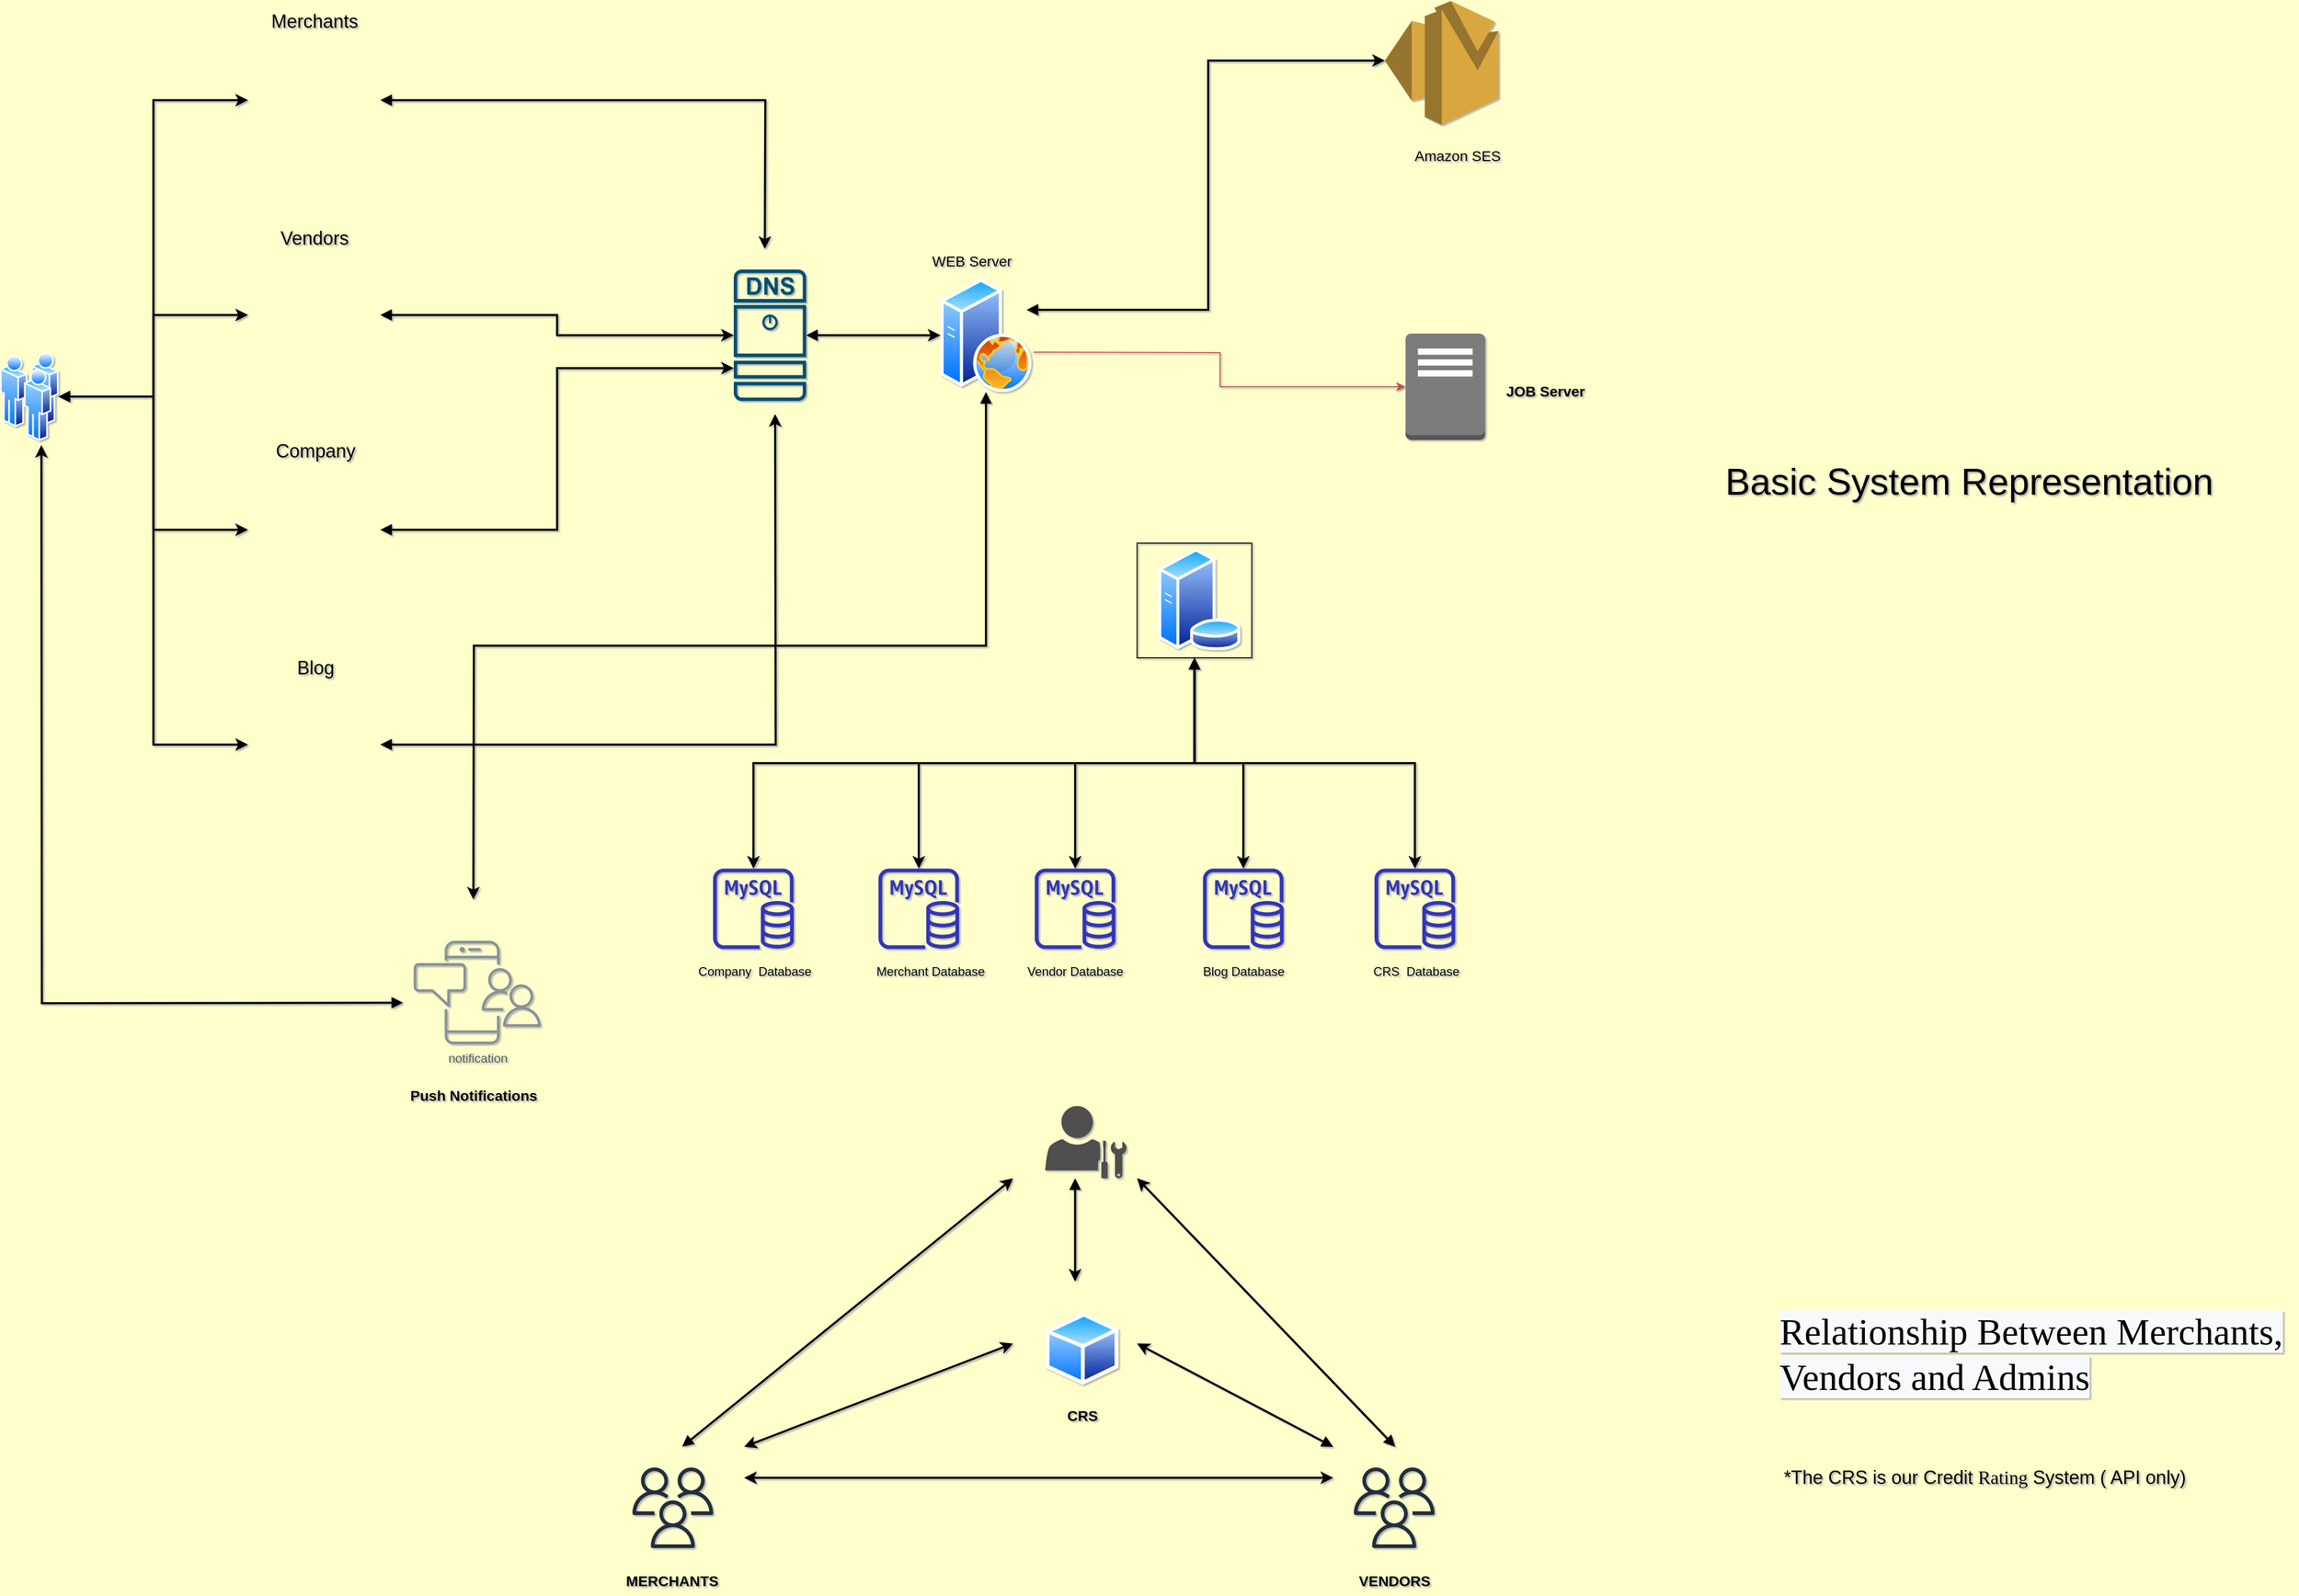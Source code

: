 <mxfile version="13.9.2" type="github">
  <diagram id="Dn0wOxLBmENqeKxKqZvE" name="Page-1">
    <mxGraphModel dx="5614" dy="3321" grid="1" gridSize="10" guides="1" tooltips="1" connect="1" arrows="1" fold="1" page="1" pageScale="1" pageWidth="1169" pageHeight="827" background="#FFFFCC" math="0" shadow="1">
      <root>
        <mxCell id="0" />
        <mxCell id="1" parent="0" />
        <mxCell id="qlD0LoYhwNg6V2h-bIXt-2" style="edgeStyle=orthogonalEdgeStyle;rounded=0;orthogonalLoop=1;jettySize=auto;html=1;exitX=1;exitY=0.5;exitDx=0;exitDy=0;fillColor=#f8cecc;strokeColor=#b85450;" parent="1" target="qlD0LoYhwNg6V2h-bIXt-101" edge="1">
          <mxGeometry relative="1" as="geometry">
            <mxPoint x="1020" y="380" as="sourcePoint" />
            <mxPoint x="1350" y="350" as="targetPoint" />
          </mxGeometry>
        </mxCell>
        <mxCell id="qlD0LoYhwNg6V2h-bIXt-40" style="rounded=0;orthogonalLoop=1;jettySize=auto;html=1;exitX=1;exitY=0.5;exitDx=0;exitDy=0;startArrow=block;startFill=1;strokeWidth=2;" parent="1" edge="1">
          <mxGeometry relative="1" as="geometry">
            <mxPoint x="1020" y="380" as="targetPoint" />
            <mxPoint x="1020" y="380" as="sourcePoint" />
          </mxGeometry>
        </mxCell>
        <mxCell id="qlD0LoYhwNg6V2h-bIXt-85" style="edgeStyle=orthogonalEdgeStyle;rounded=0;orthogonalLoop=1;jettySize=auto;html=1;entryX=1;entryY=0;entryDx=0;entryDy=0;startArrow=block;startFill=1;strokeWidth=2;exitX=0.5;exitY=1;exitDx=0;exitDy=0;" parent="1" source="qlD0LoYhwNg6V2h-bIXt-99" edge="1">
          <mxGeometry relative="1" as="geometry">
            <mxPoint x="920" y="510" as="sourcePoint" />
            <mxPoint x="478" y="910" as="targetPoint" />
          </mxGeometry>
        </mxCell>
        <mxCell id="Uhuhm2NpRg7gFNqSgzds-175" value="&lt;font style=&quot;font-size: 36px&quot;&gt;Basic System Representation&lt;/font&gt;" style="text;html=1;align=center;verticalAlign=middle;resizable=0;points=[];autosize=1;" parent="1" vertex="1">
          <mxGeometry x="1680" y="490" width="490" height="30" as="geometry" />
        </mxCell>
        <mxCell id="qlD0LoYhwNg6V2h-bIXt-30" style="edgeStyle=none;rounded=0;orthogonalLoop=1;jettySize=auto;html=1;exitX=0.5;exitY=0;exitDx=0;exitDy=0;entryX=0;entryY=1;entryDx=0;entryDy=0;startArrow=block;startFill=1;strokeWidth=2;" parent="1" edge="1">
          <mxGeometry relative="1" as="geometry">
            <mxPoint x="680" y="1440" as="sourcePoint" />
            <mxPoint x="1000.25" y="1180" as="targetPoint" />
          </mxGeometry>
        </mxCell>
        <mxCell id="qlD0LoYhwNg6V2h-bIXt-31" style="edgeStyle=none;rounded=0;orthogonalLoop=1;jettySize=auto;html=1;exitX=0.5;exitY=0;exitDx=0;exitDy=0;entryX=1;entryY=1;entryDx=0;entryDy=0;startArrow=block;startFill=1;strokeWidth=2;" parent="1" edge="1">
          <mxGeometry relative="1" as="geometry">
            <mxPoint x="1370" y="1440" as="sourcePoint" />
            <mxPoint x="1120.25" y="1180" as="targetPoint" />
          </mxGeometry>
        </mxCell>
        <mxCell id="qlD0LoYhwNg6V2h-bIXt-25" value="" style="endArrow=classic;startArrow=classic;html=1;strokeWidth=2;entryX=0;entryY=1;entryDx=0;entryDy=0;exitX=1;exitY=0;exitDx=0;exitDy=0;" parent="1" edge="1">
          <mxGeometry width="50" height="50" relative="1" as="geometry">
            <mxPoint x="740" y="1440" as="sourcePoint" />
            <mxPoint x="1000.25" y="1340" as="targetPoint" />
          </mxGeometry>
        </mxCell>
        <mxCell id="qlD0LoYhwNg6V2h-bIXt-26" value="" style="endArrow=classic;html=1;strokeWidth=2;elbow=vertical;entryX=1;entryY=1;entryDx=0;entryDy=0;startArrow=block;startFill=1;exitX=0;exitY=0;exitDx=0;exitDy=0;" parent="1" edge="1">
          <mxGeometry width="50" height="50" relative="1" as="geometry">
            <mxPoint x="1310" y="1440" as="sourcePoint" />
            <mxPoint x="1120.25" y="1340" as="targetPoint" />
            <Array as="points" />
          </mxGeometry>
        </mxCell>
        <mxCell id="qlD0LoYhwNg6V2h-bIXt-27" value="" style="endArrow=classic;startArrow=classic;html=1;strokeWidth=2;entryX=0;entryY=0.5;entryDx=0;entryDy=0;exitX=1;exitY=0.5;exitDx=0;exitDy=0;" parent="1" edge="1">
          <mxGeometry width="50" height="50" relative="1" as="geometry">
            <mxPoint x="740" y="1470" as="sourcePoint" />
            <mxPoint x="1310" y="1470" as="targetPoint" />
          </mxGeometry>
        </mxCell>
        <mxCell id="qlD0LoYhwNg6V2h-bIXt-29" style="edgeStyle=none;rounded=0;orthogonalLoop=1;jettySize=auto;html=1;exitX=0.5;exitY=1;exitDx=0;exitDy=0;entryX=0.5;entryY=0;entryDx=0;entryDy=0;startArrow=block;startFill=1;strokeWidth=2;" parent="1" edge="1">
          <mxGeometry relative="1" as="geometry">
            <mxPoint x="1060.25" y="1180" as="sourcePoint" />
            <mxPoint x="1060.25" y="1280" as="targetPoint" />
          </mxGeometry>
        </mxCell>
        <mxCell id="qlD0LoYhwNg6V2h-bIXt-32" value="&lt;span style=&quot;color: rgb(0 , 0 , 0) ; font-size: 36px ; font-style: normal ; font-weight: 400 ; letter-spacing: normal ; text-align: center ; text-indent: 0px ; text-transform: none ; word-spacing: 0px ; background-color: rgb(248 , 249 , 250) ; display: inline ; float: none&quot;&gt;&lt;font face=&quot;Verdana&quot;&gt;Relationship Between Merchants, Vendors and Admins&lt;/font&gt;&lt;/span&gt;" style="text;whiteSpace=wrap;html=1;" parent="1" vertex="1">
          <mxGeometry x="1740" y="1300" width="500" height="40" as="geometry" />
        </mxCell>
        <mxCell id="qlD0LoYhwNg6V2h-bIXt-33" value="&lt;font style=&quot;font-size: 18px&quot;&gt;*The CRS is our Credit &lt;font face=&quot;Times New Roman&quot;&gt;Rating&lt;/font&gt; System ( API only)&lt;/font&gt;" style="text;html=1;align=center;verticalAlign=middle;resizable=0;points=[];autosize=1;" parent="1" vertex="1">
          <mxGeometry x="1740" y="1460" width="400" height="20" as="geometry" />
        </mxCell>
        <mxCell id="qlD0LoYhwNg6V2h-bIXt-59" value="&lt;span style=&quot;font-family: &amp;#34;helvetica&amp;#34;&quot;&gt;Company&amp;nbsp;&lt;/span&gt;&lt;span style=&quot;font-family: &amp;#34;helvetica&amp;#34;&quot;&gt;&amp;nbsp;Database&lt;/span&gt;" style="text;html=1;align=center;verticalAlign=middle;resizable=0;points=[];autosize=1;" parent="1" vertex="1">
          <mxGeometry x="690" y="970" width="120" height="20" as="geometry" />
        </mxCell>
        <mxCell id="qlD0LoYhwNg6V2h-bIXt-69" value="" style="outlineConnect=0;fontColor=#232F3E;gradientColor=none;fillColor=#3334B9;strokeColor=none;dashed=0;verticalLabelPosition=bottom;verticalAlign=top;align=center;html=1;fontSize=12;fontStyle=0;aspect=fixed;pointerEvents=1;shape=mxgraph.aws4.rds_mysql_instance;" parent="1" vertex="1">
          <mxGeometry x="870" y="880" width="78" height="78" as="geometry" />
        </mxCell>
        <mxCell id="qlD0LoYhwNg6V2h-bIXt-70" value="&lt;span style=&quot;font-family: &amp;#34;helvetica&amp;#34;&quot;&gt;Merchant Database&lt;/span&gt;" style="text;html=1;align=center;verticalAlign=middle;resizable=0;points=[];autosize=1;" parent="1" vertex="1">
          <mxGeometry x="860" y="970" width="120" height="20" as="geometry" />
        </mxCell>
        <mxCell id="qlD0LoYhwNg6V2h-bIXt-72" value="" style="outlineConnect=0;fontColor=#232F3E;gradientColor=none;fillColor=#3334B9;strokeColor=none;dashed=0;verticalLabelPosition=bottom;verticalAlign=top;align=center;html=1;fontSize=12;fontStyle=0;aspect=fixed;pointerEvents=1;shape=mxgraph.aws4.rds_mysql_instance;" parent="1" vertex="1">
          <mxGeometry x="1021.25" y="880" width="78" height="78" as="geometry" />
        </mxCell>
        <mxCell id="qlD0LoYhwNg6V2h-bIXt-73" value="&lt;span style=&quot;font-family: &amp;#34;helvetica&amp;#34;&quot;&gt;Vendor Database&lt;/span&gt;" style="text;html=1;align=center;verticalAlign=middle;resizable=0;points=[];autosize=1;" parent="1" vertex="1">
          <mxGeometry x="1005.25" y="970" width="110" height="20" as="geometry" />
        </mxCell>
        <mxCell id="qlD0LoYhwNg6V2h-bIXt-74" value="" style="outlineConnect=0;fontColor=#232F3E;gradientColor=none;fillColor=#3334B9;strokeColor=none;dashed=0;verticalLabelPosition=bottom;verticalAlign=top;align=center;html=1;fontSize=12;fontStyle=0;aspect=fixed;pointerEvents=1;shape=mxgraph.aws4.rds_mysql_instance;" parent="1" vertex="1">
          <mxGeometry x="1184" y="880" width="78" height="78" as="geometry" />
        </mxCell>
        <mxCell id="qlD0LoYhwNg6V2h-bIXt-75" value="&lt;span style=&quot;font-family: &amp;#34;helvetica&amp;#34;&quot;&gt;Blog Database&lt;/span&gt;" style="text;html=1;align=center;verticalAlign=middle;resizable=0;points=[];autosize=1;" parent="1" vertex="1">
          <mxGeometry x="1178" y="970" width="90" height="20" as="geometry" />
        </mxCell>
        <mxCell id="qlD0LoYhwNg6V2h-bIXt-76" value="" style="outlineConnect=0;fontColor=#232F3E;gradientColor=none;fillColor=#3334B9;strokeColor=none;dashed=0;verticalLabelPosition=bottom;verticalAlign=top;align=center;html=1;fontSize=12;fontStyle=0;aspect=fixed;pointerEvents=1;shape=mxgraph.aws4.rds_mysql_instance;" parent="1" vertex="1">
          <mxGeometry x="1350" y="880" width="78" height="78" as="geometry" />
        </mxCell>
        <mxCell id="qlD0LoYhwNg6V2h-bIXt-77" value="&lt;span style=&quot;font-family: &amp;#34;helvetica&amp;#34;&quot;&gt;CRS&amp;nbsp;&lt;/span&gt;&lt;span style=&quot;font-family: &amp;#34;helvetica&amp;#34;&quot;&gt;&amp;nbsp;Database&lt;/span&gt;" style="text;html=1;align=center;verticalAlign=middle;resizable=0;points=[];autosize=1;" parent="1" vertex="1">
          <mxGeometry x="1340" y="970" width="100" height="20" as="geometry" />
        </mxCell>
        <mxCell id="qlD0LoYhwNg6V2h-bIXt-78" value="" style="outlineConnect=0;fontColor=#232F3E;gradientColor=none;fillColor=#3334B9;strokeColor=none;dashed=0;verticalLabelPosition=bottom;verticalAlign=top;align=center;html=1;fontSize=12;fontStyle=0;aspect=fixed;pointerEvents=1;shape=mxgraph.aws4.rds_mysql_instance;" parent="1" vertex="1">
          <mxGeometry x="710" y="880" width="78" height="78" as="geometry" />
        </mxCell>
        <mxCell id="qlD0LoYhwNg6V2h-bIXt-80" value="" style="outlineConnect=0;dashed=0;verticalLabelPosition=bottom;verticalAlign=top;align=center;html=1;shape=mxgraph.aws3.ses;fillColor=#D9A741;gradientColor=none;" parent="1" vertex="1">
          <mxGeometry x="1360" y="40" width="110" height="120" as="geometry" />
        </mxCell>
        <mxCell id="qlD0LoYhwNg6V2h-bIXt-81" value="&lt;font style=&quot;font-size: 14px&quot;&gt;Amazon SES&lt;/font&gt;" style="text;html=1;align=center;verticalAlign=middle;resizable=0;points=[];autosize=1;" parent="1" vertex="1">
          <mxGeometry x="1380" y="180" width="100" height="20" as="geometry" />
        </mxCell>
        <mxCell id="qlD0LoYhwNg6V2h-bIXt-93" style="edgeStyle=orthogonalEdgeStyle;rounded=0;orthogonalLoop=1;jettySize=auto;html=1;startArrow=block;startFill=1;strokeWidth=2;" parent="1" edge="1">
          <mxGeometry relative="1" as="geometry">
            <mxPoint x="60" y="470" as="targetPoint" />
            <mxPoint x="410" y="1010" as="sourcePoint" />
          </mxGeometry>
        </mxCell>
        <mxCell id="qlD0LoYhwNg6V2h-bIXt-84" value="&lt;span&gt;&lt;font style=&quot;font-size: 14px&quot;&gt;&lt;b&gt;Push Notifications&lt;/b&gt;&lt;/font&gt;&lt;/span&gt;" style="text;html=1;align=center;verticalAlign=middle;resizable=0;points=[];autosize=1;" parent="1" vertex="1">
          <mxGeometry x="408.46" y="1090" width="140" height="20" as="geometry" />
        </mxCell>
        <mxCell id="qlD0LoYhwNg6V2h-bIXt-123" style="edgeStyle=orthogonalEdgeStyle;rounded=0;orthogonalLoop=1;jettySize=auto;html=1;exitX=1;exitY=0.5;exitDx=0;exitDy=0;entryX=0;entryY=0.5;entryDx=0;entryDy=0;startArrow=block;startFill=1;strokeWidth=2;" parent="1" source="qlD0LoYhwNg6V2h-bIXt-91" target="qlD0LoYhwNg6V2h-bIXt-110" edge="1">
          <mxGeometry relative="1" as="geometry" />
        </mxCell>
        <mxCell id="qlD0LoYhwNg6V2h-bIXt-124" style="edgeStyle=orthogonalEdgeStyle;rounded=0;orthogonalLoop=1;jettySize=auto;html=1;exitX=1;exitY=0.5;exitDx=0;exitDy=0;entryX=0;entryY=0.5;entryDx=0;entryDy=0;startArrow=block;startFill=1;strokeWidth=2;" parent="1" source="qlD0LoYhwNg6V2h-bIXt-91" target="qlD0LoYhwNg6V2h-bIXt-108" edge="1">
          <mxGeometry relative="1" as="geometry" />
        </mxCell>
        <mxCell id="qlD0LoYhwNg6V2h-bIXt-125" style="edgeStyle=orthogonalEdgeStyle;rounded=0;orthogonalLoop=1;jettySize=auto;html=1;exitX=1;exitY=0.5;exitDx=0;exitDy=0;entryX=0;entryY=0.5;entryDx=0;entryDy=0;startArrow=block;startFill=1;strokeWidth=2;" parent="1" source="qlD0LoYhwNg6V2h-bIXt-91" target="qlD0LoYhwNg6V2h-bIXt-112" edge="1">
          <mxGeometry relative="1" as="geometry" />
        </mxCell>
        <mxCell id="qlD0LoYhwNg6V2h-bIXt-126" style="edgeStyle=orthogonalEdgeStyle;rounded=0;orthogonalLoop=1;jettySize=auto;html=1;exitX=1;exitY=0.5;exitDx=0;exitDy=0;entryX=0;entryY=0.5;entryDx=0;entryDy=0;startArrow=block;startFill=1;strokeWidth=2;" parent="1" source="qlD0LoYhwNg6V2h-bIXt-91" target="qlD0LoYhwNg6V2h-bIXt-115" edge="1">
          <mxGeometry relative="1" as="geometry" />
        </mxCell>
        <mxCell id="qlD0LoYhwNg6V2h-bIXt-91" value="" style="aspect=fixed;perimeter=ellipsePerimeter;html=1;align=center;shadow=0;dashed=0;spacingTop=3;image;image=img/lib/active_directory/users.svg;" parent="1" vertex="1">
          <mxGeometry x="20" y="380" width="56.76" height="86" as="geometry" />
        </mxCell>
        <mxCell id="qlD0LoYhwNg6V2h-bIXt-135" style="edgeStyle=orthogonalEdgeStyle;rounded=0;orthogonalLoop=1;jettySize=auto;html=1;exitX=1;exitY=0.5;exitDx=0;exitDy=0;exitPerimeter=0;entryX=0;entryY=0.5;entryDx=0;entryDy=0;startArrow=block;startFill=1;strokeWidth=2;" parent="1" source="qlD0LoYhwNg6V2h-bIXt-94" target="qlD0LoYhwNg6V2h-bIXt-99" edge="1">
          <mxGeometry relative="1" as="geometry" />
        </mxCell>
        <mxCell id="qlD0LoYhwNg6V2h-bIXt-94" value="" style="points=[[0.015,0.015,0],[0.985,0.015,0],[0.985,0.985,0],[0.015,0.985,0],[0.25,0,0],[0.5,0,0],[0.75,0,0],[1,0.25,0],[1,0.5,0],[1,0.75,0],[0.75,1,0],[0.5,1,0],[0.25,1,0],[0,0.75,0],[0,0.5,0],[0,0.25,0]];verticalLabelPosition=bottom;html=1;verticalAlign=top;aspect=fixed;align=center;pointerEvents=1;shape=mxgraph.cisco19.dns_server;fillColor=#005073;strokeColor=none;" parent="1" vertex="1">
          <mxGeometry x="730" y="300" width="70" height="127.27" as="geometry" />
        </mxCell>
        <mxCell id="qlD0LoYhwNg6V2h-bIXt-138" style="edgeStyle=orthogonalEdgeStyle;rounded=0;orthogonalLoop=1;jettySize=auto;html=1;exitX=1;exitY=0.25;exitDx=0;exitDy=0;entryX=0;entryY=0.48;entryDx=0;entryDy=0;entryPerimeter=0;startArrow=block;startFill=1;strokeWidth=2;" parent="1" source="qlD0LoYhwNg6V2h-bIXt-99" target="qlD0LoYhwNg6V2h-bIXt-80" edge="1">
          <mxGeometry relative="1" as="geometry" />
        </mxCell>
        <mxCell id="qlD0LoYhwNg6V2h-bIXt-99" value="" style="aspect=fixed;perimeter=ellipsePerimeter;html=1;align=center;shadow=0;dashed=0;spacingTop=3;image;image=img/lib/active_directory/web_server.svg;" parent="1" vertex="1">
          <mxGeometry x="930" y="308.64" width="88" height="110" as="geometry" />
        </mxCell>
        <mxCell id="qlD0LoYhwNg6V2h-bIXt-100" value="&lt;font style=&quot;font-size: 14px&quot;&gt;WEB Server&lt;br&gt;&lt;br&gt;&lt;/font&gt;" style="text;html=1;align=center;verticalAlign=middle;resizable=0;points=[];autosize=1;" parent="1" vertex="1">
          <mxGeometry x="915.25" y="280" width="90" height="40" as="geometry" />
        </mxCell>
        <mxCell id="qlD0LoYhwNg6V2h-bIXt-101" value="" style="outlineConnect=0;dashed=0;verticalLabelPosition=bottom;verticalAlign=top;align=center;html=1;shape=mxgraph.aws3.traditional_server;fillColor=#7D7C7C;gradientColor=none;" parent="1" vertex="1">
          <mxGeometry x="1380" y="362" width="77" height="103" as="geometry" />
        </mxCell>
        <mxCell id="qlD0LoYhwNg6V2h-bIXt-102" value="&lt;font style=&quot;font-size: 14px&quot;&gt;&lt;b&gt;JOB Server&lt;/b&gt;&lt;/font&gt;" style="text;html=1;align=center;verticalAlign=middle;resizable=0;points=[];autosize=1;" parent="1" vertex="1">
          <mxGeometry x="1470" y="408" width="90" height="20" as="geometry" />
        </mxCell>
        <mxCell id="qlD0LoYhwNg6V2h-bIXt-133" style="edgeStyle=orthogonalEdgeStyle;rounded=0;orthogonalLoop=1;jettySize=auto;html=1;exitX=1;exitY=0.5;exitDx=0;exitDy=0;startArrow=block;startFill=1;strokeWidth=2;" parent="1" source="qlD0LoYhwNg6V2h-bIXt-108" edge="1">
          <mxGeometry relative="1" as="geometry">
            <mxPoint x="760" y="280" as="targetPoint" />
          </mxGeometry>
        </mxCell>
        <mxCell id="qlD0LoYhwNg6V2h-bIXt-108" value="" style="shape=image;html=1;verticalAlign=top;verticalLabelPosition=bottom;labelBackgroundColor=#ffffff;imageAspect=0;aspect=fixed;image=https://cdn0.iconfinder.com/data/icons/simpline-mix/64/simpline_47-128.png" parent="1" vertex="1">
          <mxGeometry x="260" y="72" width="128" height="128" as="geometry" />
        </mxCell>
        <mxCell id="qlD0LoYhwNg6V2h-bIXt-109" value="&lt;font style=&quot;font-size: 18px&quot;&gt;Merchants&lt;/font&gt;" style="text;html=1;align=center;verticalAlign=middle;resizable=0;points=[];autosize=1;" parent="1" vertex="1">
          <mxGeometry x="274" y="50" width="100" height="20" as="geometry" />
        </mxCell>
        <mxCell id="qlD0LoYhwNg6V2h-bIXt-128" style="edgeStyle=orthogonalEdgeStyle;rounded=0;orthogonalLoop=1;jettySize=auto;html=1;exitX=1;exitY=0.5;exitDx=0;exitDy=0;startArrow=block;startFill=1;strokeWidth=2;entryX=0;entryY=0.5;entryDx=0;entryDy=0;entryPerimeter=0;" parent="1" source="qlD0LoYhwNg6V2h-bIXt-110" target="qlD0LoYhwNg6V2h-bIXt-94" edge="1">
          <mxGeometry relative="1" as="geometry">
            <mxPoint x="710" y="364" as="targetPoint" />
          </mxGeometry>
        </mxCell>
        <mxCell id="qlD0LoYhwNg6V2h-bIXt-110" value="" style="shape=image;html=1;verticalAlign=top;verticalLabelPosition=bottom;labelBackgroundColor=#ffffff;imageAspect=0;aspect=fixed;image=https://cdn0.iconfinder.com/data/icons/simpline-mix/64/simpline_47-128.png" parent="1" vertex="1">
          <mxGeometry x="260" y="280" width="128" height="128" as="geometry" />
        </mxCell>
        <mxCell id="qlD0LoYhwNg6V2h-bIXt-129" style="edgeStyle=orthogonalEdgeStyle;rounded=0;orthogonalLoop=1;jettySize=auto;html=1;exitX=1;exitY=0.5;exitDx=0;exitDy=0;entryX=0;entryY=0.75;entryDx=0;entryDy=0;entryPerimeter=0;startArrow=block;startFill=1;strokeWidth=2;" parent="1" source="qlD0LoYhwNg6V2h-bIXt-112" target="qlD0LoYhwNg6V2h-bIXt-94" edge="1">
          <mxGeometry relative="1" as="geometry" />
        </mxCell>
        <mxCell id="qlD0LoYhwNg6V2h-bIXt-112" value="" style="shape=image;html=1;verticalAlign=top;verticalLabelPosition=bottom;labelBackgroundColor=#ffffff;imageAspect=0;aspect=fixed;image=https://cdn0.iconfinder.com/data/icons/simpline-mix/64/simpline_47-128.png" parent="1" vertex="1">
          <mxGeometry x="260" y="488" width="128" height="128" as="geometry" />
        </mxCell>
        <mxCell id="qlD0LoYhwNg6V2h-bIXt-130" style="edgeStyle=orthogonalEdgeStyle;rounded=0;orthogonalLoop=1;jettySize=auto;html=1;exitX=1;exitY=0.5;exitDx=0;exitDy=0;startArrow=block;startFill=1;strokeWidth=2;" parent="1" source="qlD0LoYhwNg6V2h-bIXt-115" edge="1">
          <mxGeometry relative="1" as="geometry">
            <mxPoint x="770" y="440" as="targetPoint" />
          </mxGeometry>
        </mxCell>
        <mxCell id="qlD0LoYhwNg6V2h-bIXt-115" value="" style="shape=image;html=1;verticalAlign=top;verticalLabelPosition=bottom;labelBackgroundColor=#ffffff;imageAspect=0;aspect=fixed;image=https://cdn0.iconfinder.com/data/icons/simpline-mix/64/simpline_47-128.png" parent="1" vertex="1">
          <mxGeometry x="260" y="696" width="128" height="128" as="geometry" />
        </mxCell>
        <mxCell id="qlD0LoYhwNg6V2h-bIXt-117" value="&lt;span style=&quot;font-size: 18px&quot;&gt;Vendors&lt;br&gt;&lt;/span&gt;" style="text;html=1;align=center;verticalAlign=middle;resizable=0;points=[];autosize=1;" parent="1" vertex="1">
          <mxGeometry x="284" y="260" width="80" height="20" as="geometry" />
        </mxCell>
        <mxCell id="qlD0LoYhwNg6V2h-bIXt-120" value="&lt;span style=&quot;font-size: 18px&quot;&gt;Company&lt;br&gt;&lt;/span&gt;" style="text;html=1;align=center;verticalAlign=middle;resizable=0;points=[];autosize=1;" parent="1" vertex="1">
          <mxGeometry x="280" y="466" width="90" height="20" as="geometry" />
        </mxCell>
        <mxCell id="qlD0LoYhwNg6V2h-bIXt-121" value="&lt;span style=&quot;font-size: 18px&quot;&gt;Blog&lt;br&gt;&lt;/span&gt;" style="text;html=1;align=center;verticalAlign=middle;resizable=0;points=[];autosize=1;" parent="1" vertex="1">
          <mxGeometry x="300" y="676" width="50" height="20" as="geometry" />
        </mxCell>
        <mxCell id="qlD0LoYhwNg6V2h-bIXt-137" value="" style="aspect=fixed;perimeter=ellipsePerimeter;html=1;align=center;shadow=0;dashed=0;spacingTop=3;image;image=img/lib/active_directory/database_server.svg;" parent="1" vertex="1">
          <mxGeometry x="1140" y="570" width="80.85" height="98.6" as="geometry" />
        </mxCell>
        <mxCell id="qlD0LoYhwNg6V2h-bIXt-144" style="edgeStyle=orthogonalEdgeStyle;rounded=0;orthogonalLoop=1;jettySize=auto;html=1;exitX=0.5;exitY=1;exitDx=0;exitDy=0;startArrow=block;startFill=1;strokeWidth=2;" parent="1" source="qlD0LoYhwNg6V2h-bIXt-143" target="qlD0LoYhwNg6V2h-bIXt-72" edge="1">
          <mxGeometry relative="1" as="geometry" />
        </mxCell>
        <mxCell id="qlD0LoYhwNg6V2h-bIXt-145" style="edgeStyle=orthogonalEdgeStyle;rounded=0;orthogonalLoop=1;jettySize=auto;html=1;exitX=0.5;exitY=1;exitDx=0;exitDy=0;startArrow=block;startFill=1;strokeWidth=2;" parent="1" source="qlD0LoYhwNg6V2h-bIXt-143" target="qlD0LoYhwNg6V2h-bIXt-74" edge="1">
          <mxGeometry relative="1" as="geometry" />
        </mxCell>
        <mxCell id="qlD0LoYhwNg6V2h-bIXt-146" style="edgeStyle=orthogonalEdgeStyle;rounded=0;orthogonalLoop=1;jettySize=auto;html=1;exitX=0.5;exitY=1;exitDx=0;exitDy=0;startArrow=block;startFill=1;strokeWidth=2;" parent="1" source="qlD0LoYhwNg6V2h-bIXt-143" target="qlD0LoYhwNg6V2h-bIXt-76" edge="1">
          <mxGeometry relative="1" as="geometry" />
        </mxCell>
        <mxCell id="qlD0LoYhwNg6V2h-bIXt-147" style="edgeStyle=orthogonalEdgeStyle;rounded=0;orthogonalLoop=1;jettySize=auto;html=1;exitX=0.5;exitY=1;exitDx=0;exitDy=0;startArrow=block;startFill=1;strokeWidth=2;" parent="1" source="qlD0LoYhwNg6V2h-bIXt-143" target="qlD0LoYhwNg6V2h-bIXt-69" edge="1">
          <mxGeometry relative="1" as="geometry" />
        </mxCell>
        <mxCell id="qlD0LoYhwNg6V2h-bIXt-148" style="edgeStyle=orthogonalEdgeStyle;rounded=0;orthogonalLoop=1;jettySize=auto;html=1;exitX=0.5;exitY=1;exitDx=0;exitDy=0;startArrow=block;startFill=1;strokeWidth=2;" parent="1" source="qlD0LoYhwNg6V2h-bIXt-143" target="qlD0LoYhwNg6V2h-bIXt-78" edge="1">
          <mxGeometry relative="1" as="geometry" />
        </mxCell>
        <mxCell id="qlD0LoYhwNg6V2h-bIXt-143" value="" style="whiteSpace=wrap;html=1;aspect=fixed;fillColor=none;" parent="1" vertex="1">
          <mxGeometry x="1120.25" y="565" width="111" height="111" as="geometry" />
        </mxCell>
        <mxCell id="qlD0LoYhwNg6V2h-bIXt-149" value="" style="pointerEvents=1;shadow=0;dashed=0;html=1;strokeColor=none;fillColor=#505050;labelPosition=center;verticalLabelPosition=bottom;verticalAlign=top;outlineConnect=0;align=center;shape=mxgraph.office.users.administrator;" parent="1" vertex="1">
          <mxGeometry x="1031.25" y="1110" width="78.75" height="70" as="geometry" />
        </mxCell>
        <mxCell id="qlD0LoYhwNg6V2h-bIXt-150" value="notification" style="outlineConnect=0;gradientColor=none;fontColor=#545B64;strokeColor=none;fillColor=#879196;dashed=0;verticalLabelPosition=bottom;verticalAlign=top;align=center;html=1;fontSize=12;fontStyle=0;aspect=fixed;shape=mxgraph.aws4.illustration_notification;pointerEvents=1" parent="1" vertex="1">
          <mxGeometry x="420" y="950" width="123.46" height="100" as="geometry" />
        </mxCell>
        <mxCell id="qlD0LoYhwNg6V2h-bIXt-151" value="" style="outlineConnect=0;fontColor=#232F3E;gradientColor=none;fillColor=#232F3E;strokeColor=none;dashed=0;verticalLabelPosition=bottom;verticalAlign=top;align=center;html=1;fontSize=12;fontStyle=0;aspect=fixed;pointerEvents=1;shape=mxgraph.aws4.users;" parent="1" vertex="1">
          <mxGeometry x="632" y="1460" width="78" height="78" as="geometry" />
        </mxCell>
        <mxCell id="qlD0LoYhwNg6V2h-bIXt-154" value="&lt;span style=&quot;font-size: 14px&quot;&gt;&lt;b&gt;MERCHANTS&lt;/b&gt;&lt;/span&gt;" style="text;html=1;align=center;verticalAlign=middle;resizable=0;points=[];autosize=1;" parent="1" vertex="1">
          <mxGeometry x="620" y="1560" width="100" height="20" as="geometry" />
        </mxCell>
        <mxCell id="qlD0LoYhwNg6V2h-bIXt-157" value="" style="outlineConnect=0;fontColor=#232F3E;gradientColor=none;fillColor=#232F3E;strokeColor=none;dashed=0;verticalLabelPosition=bottom;verticalAlign=top;align=center;html=1;fontSize=12;fontStyle=0;aspect=fixed;pointerEvents=1;shape=mxgraph.aws4.users;" parent="1" vertex="1">
          <mxGeometry x="1330" y="1460" width="78" height="78" as="geometry" />
        </mxCell>
        <mxCell id="qlD0LoYhwNg6V2h-bIXt-158" value="&lt;span style=&quot;font-size: 14px&quot;&gt;&lt;b&gt;VENDORS&lt;br&gt;&lt;/b&gt;&lt;/span&gt;" style="text;html=1;align=center;verticalAlign=middle;resizable=0;points=[];autosize=1;" parent="1" vertex="1">
          <mxGeometry x="1329" y="1560" width="80" height="20" as="geometry" />
        </mxCell>
        <mxCell id="qlD0LoYhwNg6V2h-bIXt-160" value="" style="aspect=fixed;perimeter=ellipsePerimeter;html=1;align=center;shadow=0;dashed=0;spacingTop=3;image;image=img/lib/active_directory/generic_node.svg;" parent="1" vertex="1">
          <mxGeometry x="1031.25" y="1310" width="71.43" height="70" as="geometry" />
        </mxCell>
        <mxCell id="qlD0LoYhwNg6V2h-bIXt-161" value="&lt;span style=&quot;font-size: 14px&quot;&gt;&lt;b&gt;CRS&lt;br&gt;&lt;/b&gt;&lt;/span&gt;" style="text;html=1;align=center;verticalAlign=middle;resizable=0;points=[];autosize=1;" parent="1" vertex="1">
          <mxGeometry x="1041.97" y="1400" width="50" height="20" as="geometry" />
        </mxCell>
      </root>
    </mxGraphModel>
  </diagram>
</mxfile>
